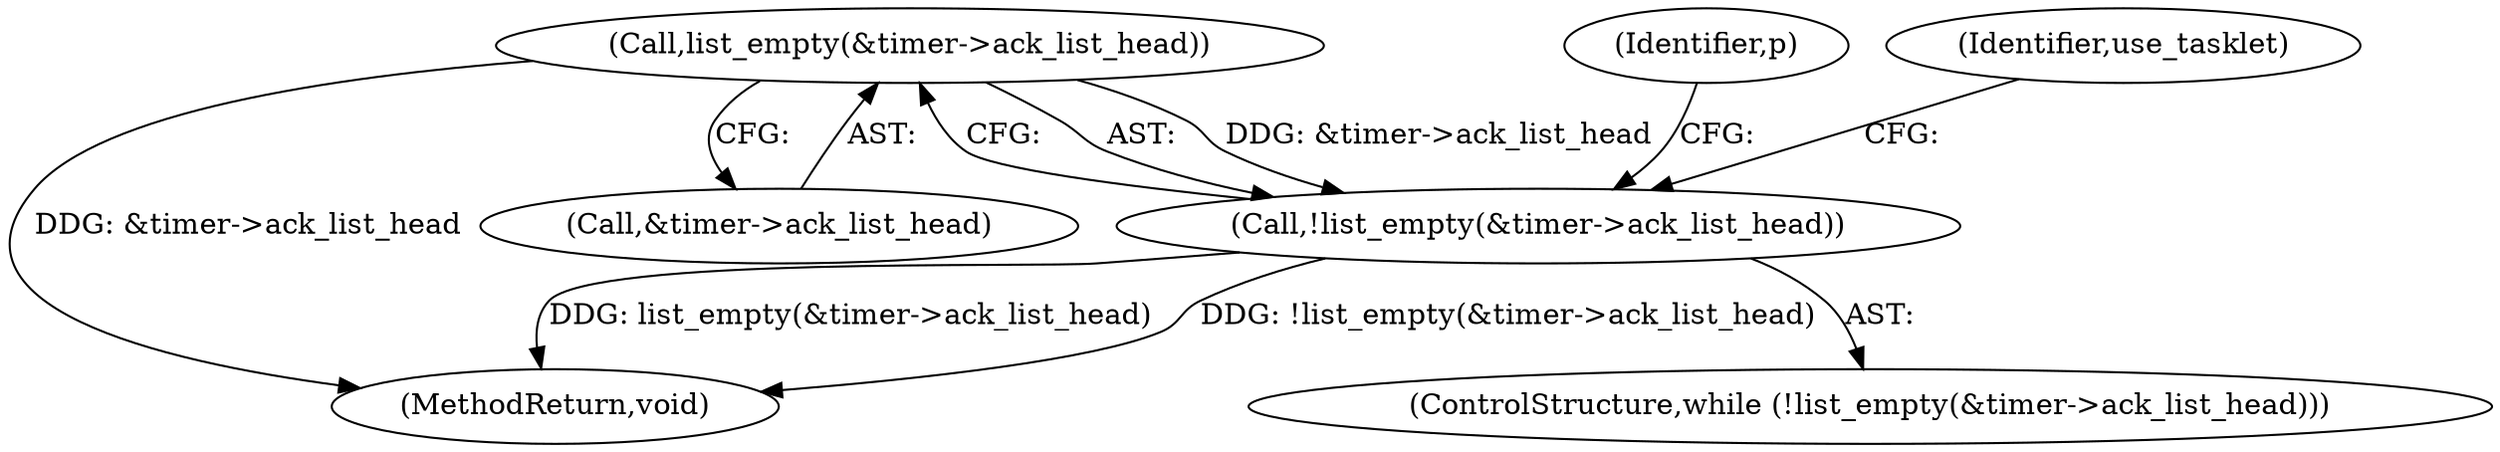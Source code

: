 digraph "0_linux_ee8413b01045c74340aa13ad5bdf905de32be736@pointer" {
"1000350" [label="(Call,list_empty(&timer->ack_list_head))"];
"1000349" [label="(Call,!list_empty(&timer->ack_list_head))"];
"1000424" [label="(MethodReturn,void)"];
"1000348" [label="(ControlStructure,while (!list_empty(&timer->ack_list_head)))"];
"1000351" [label="(Call,&timer->ack_list_head)"];
"1000349" [label="(Call,!list_empty(&timer->ack_list_head))"];
"1000357" [label="(Identifier,p)"];
"1000404" [label="(Identifier,use_tasklet)"];
"1000350" [label="(Call,list_empty(&timer->ack_list_head))"];
"1000350" -> "1000349"  [label="AST: "];
"1000350" -> "1000351"  [label="CFG: "];
"1000351" -> "1000350"  [label="AST: "];
"1000349" -> "1000350"  [label="CFG: "];
"1000350" -> "1000424"  [label="DDG: &timer->ack_list_head"];
"1000350" -> "1000349"  [label="DDG: &timer->ack_list_head"];
"1000349" -> "1000348"  [label="AST: "];
"1000357" -> "1000349"  [label="CFG: "];
"1000404" -> "1000349"  [label="CFG: "];
"1000349" -> "1000424"  [label="DDG: !list_empty(&timer->ack_list_head)"];
"1000349" -> "1000424"  [label="DDG: list_empty(&timer->ack_list_head)"];
}
